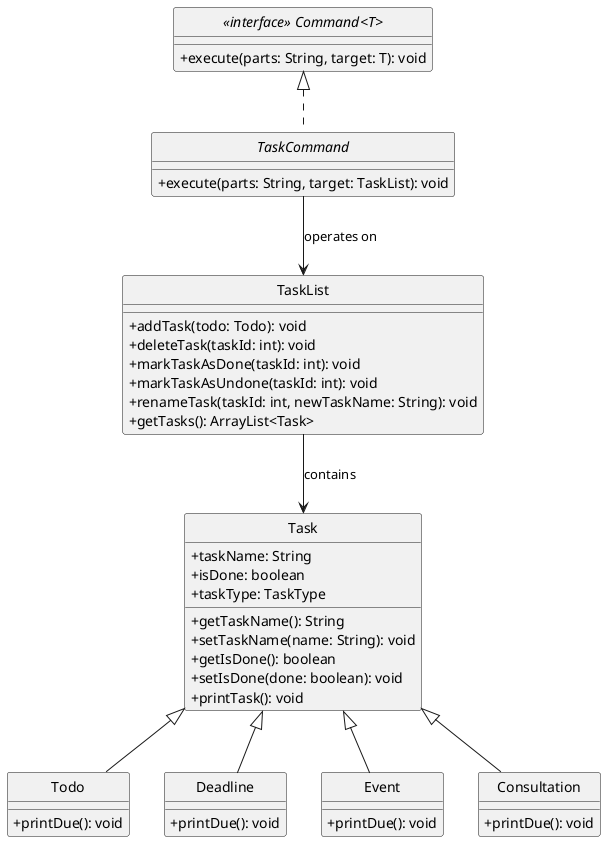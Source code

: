 @startuml

hide circle
skinparam classAttributeIconSize 0

interface "<<interface>> Command<T>" {
    + execute(parts: String, target: T): void
}

abstract class TaskCommand {
    + execute(parts: String, target: TaskList): void
}

class TaskList {
    + addTask(todo: Todo): void
    + deleteTask(taskId: int): void
    + markTaskAsDone(taskId: int): void
    + markTaskAsUndone(taskId: int): void
    + renameTask(taskId: int, newTaskName: String): void
    + getTasks(): ArrayList<Task>
}

class Task {
    + taskName: String
    + isDone: boolean
    + taskType: TaskType
    + getTaskName(): String
    + setTaskName(name: String): void
    + getIsDone(): boolean
    + setIsDone(done: boolean): void
    + printTask(): void
}

class Todo {
    + printDue(): void
}
class Deadline {
    + printDue(): void
}
class Event {
    + printDue(): void
}
class Consultation {
    + printDue(): void
}

"<<interface>> Command<T>" <|.. TaskCommand
TaskCommand --> TaskList : operates on

TaskList --> Task : contains
Task <|-- Todo
Task <|-- Deadline
Task <|-- Event
Task <|-- Consultation

@enduml
